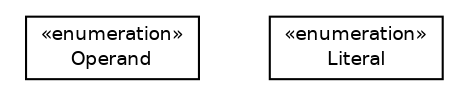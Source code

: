 #!/usr/local/bin/dot
#
# Class diagram 
# Generated by UMLGraph version R5_6 (http://www.umlgraph.org/)
#

digraph G {
	edge [fontname="Helvetica",fontsize=10,labelfontname="Helvetica",labelfontsize=10];
	node [fontname="Helvetica",fontsize=10,shape=plaintext];
	nodesep=0.25;
	ranksep=0.5;
	// net.ljcomputing.sql.literal.Operand
	c112 [label=<<table title="net.ljcomputing.sql.literal.Operand" border="0" cellborder="1" cellspacing="0" cellpadding="2" port="p" href="./Operand.html">
		<tr><td><table border="0" cellspacing="0" cellpadding="1">
<tr><td align="center" balign="center"> &#171;enumeration&#187; </td></tr>
<tr><td align="center" balign="center"> Operand </td></tr>
		</table></td></tr>
		</table>>, URL="./Operand.html", fontname="Helvetica", fontcolor="black", fontsize=9.0];
	// net.ljcomputing.sql.literal.Literal
	c113 [label=<<table title="net.ljcomputing.sql.literal.Literal" border="0" cellborder="1" cellspacing="0" cellpadding="2" port="p" href="./Literal.html">
		<tr><td><table border="0" cellspacing="0" cellpadding="1">
<tr><td align="center" balign="center"> &#171;enumeration&#187; </td></tr>
<tr><td align="center" balign="center"> Literal </td></tr>
		</table></td></tr>
		</table>>, URL="./Literal.html", fontname="Helvetica", fontcolor="black", fontsize=9.0];
}

